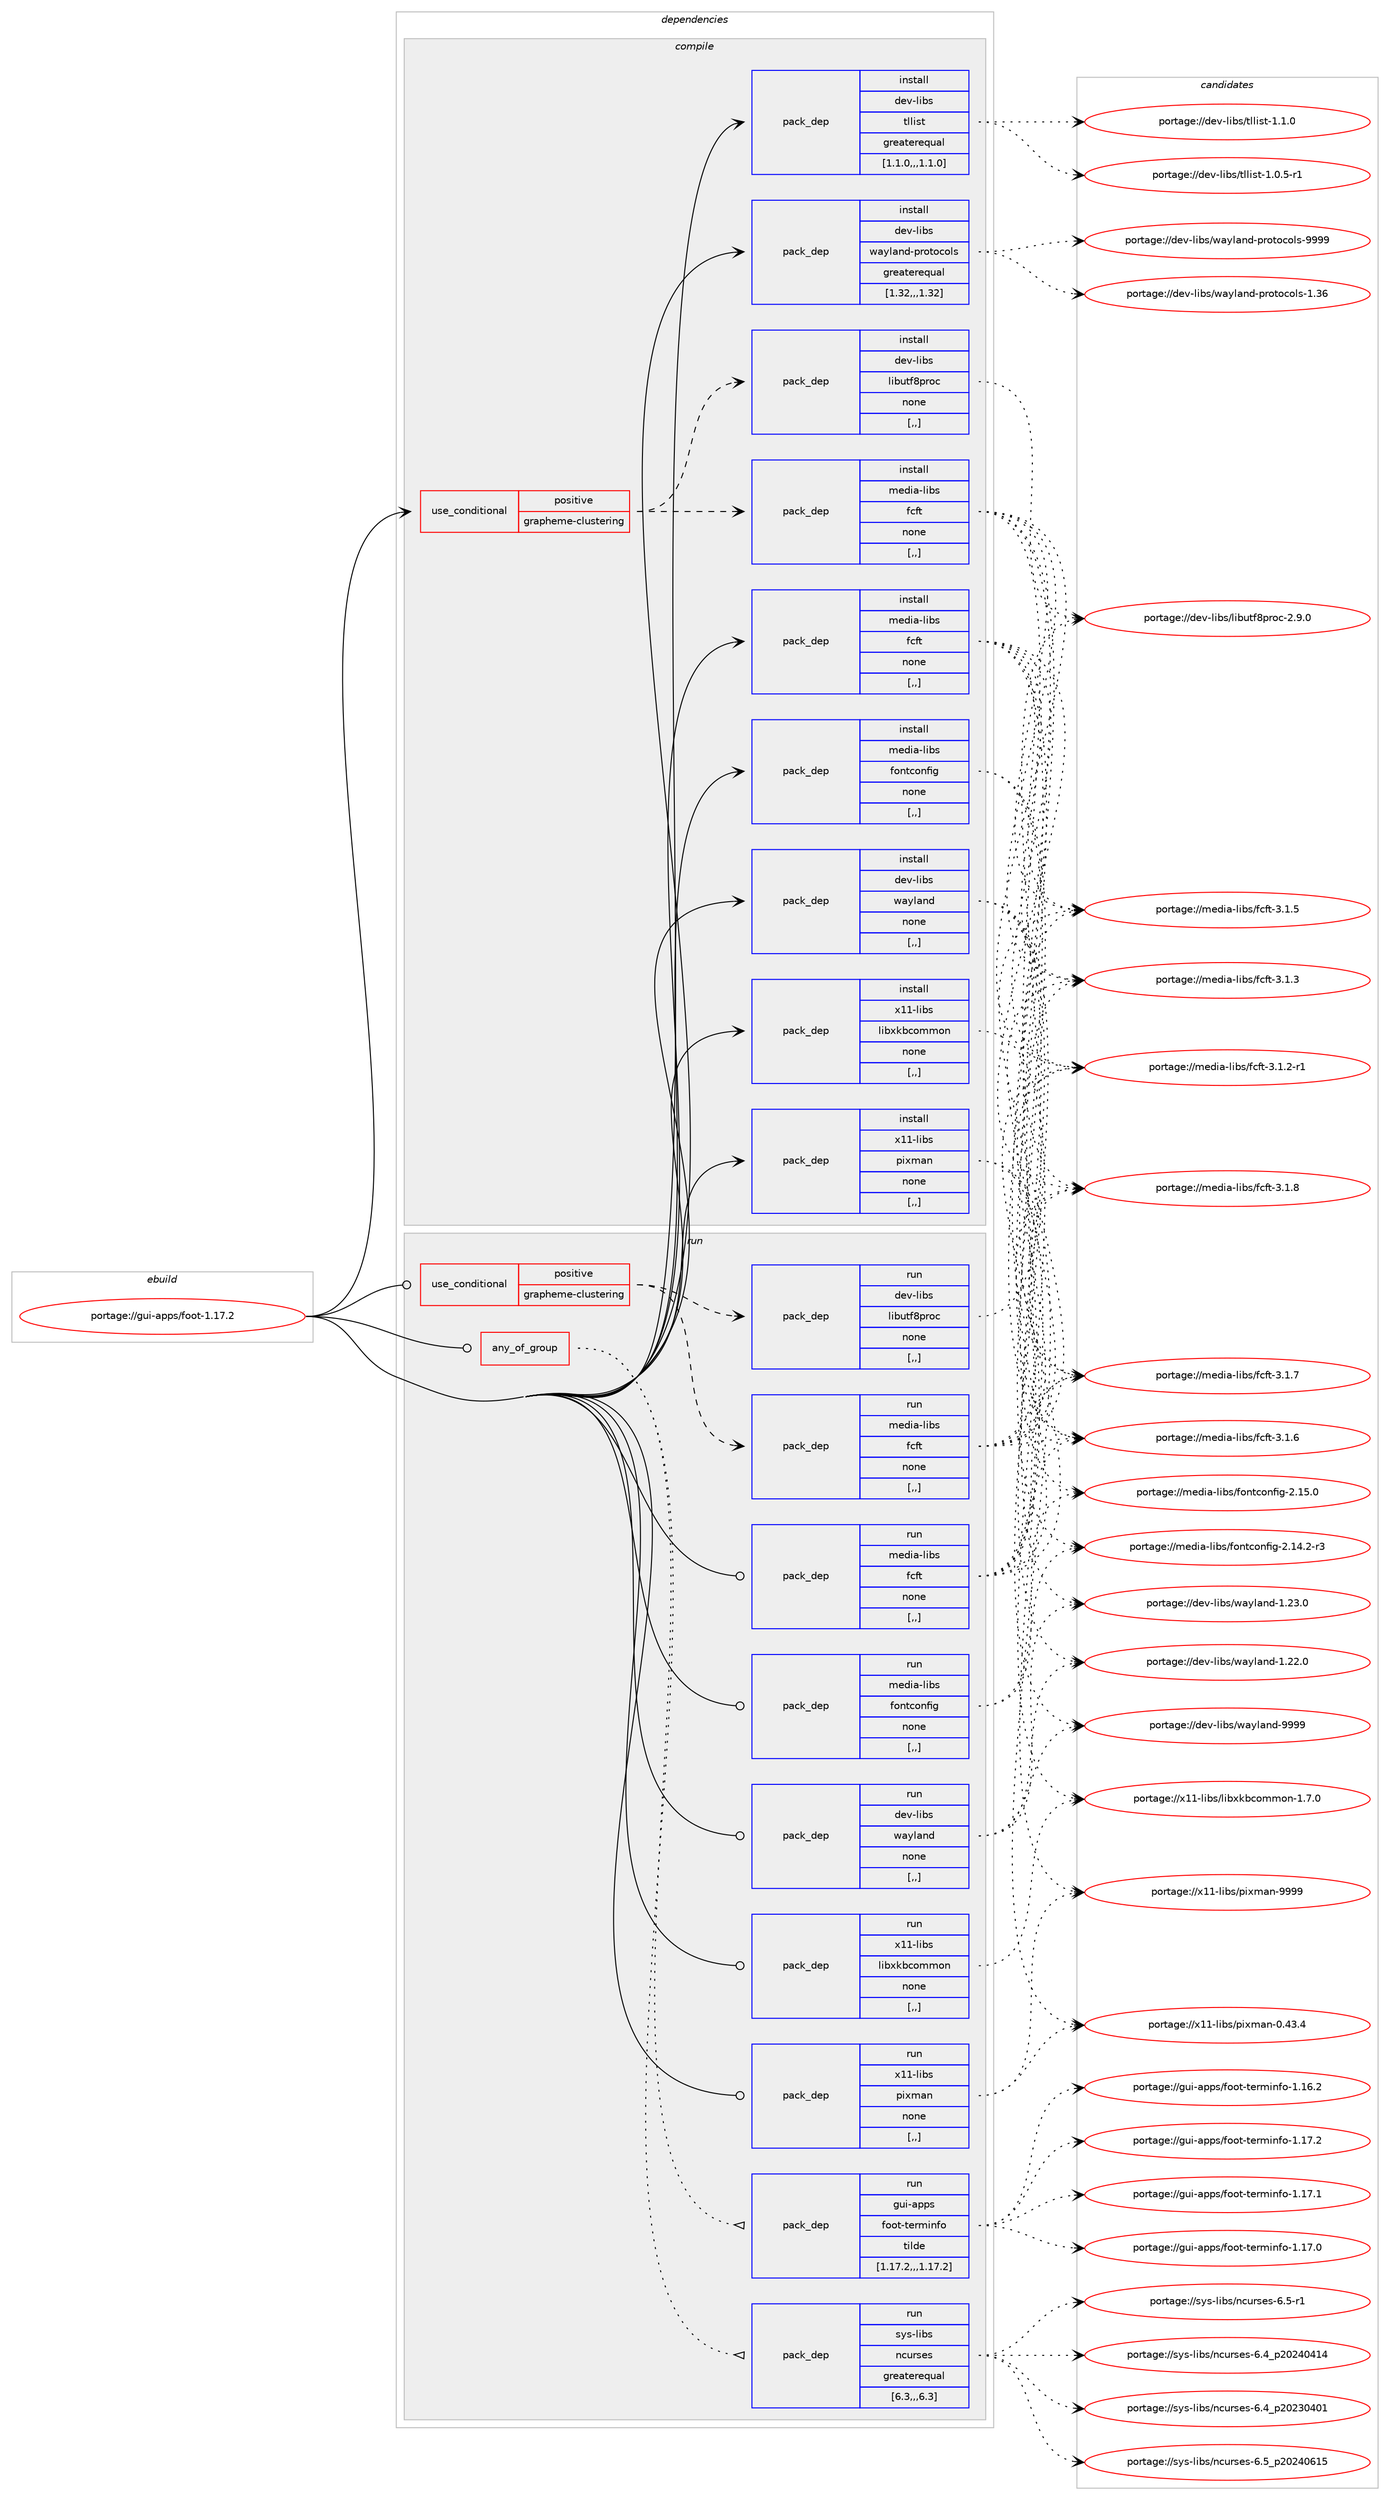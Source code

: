 digraph prolog {

# *************
# Graph options
# *************

newrank=true;
concentrate=true;
compound=true;
graph [rankdir=LR,fontname=Helvetica,fontsize=10,ranksep=1.5];#, ranksep=2.5, nodesep=0.2];
edge  [arrowhead=vee];
node  [fontname=Helvetica,fontsize=10];

# **********
# The ebuild
# **********

subgraph cluster_leftcol {
color=gray;
label=<<i>ebuild</i>>;
id [label="portage://gui-apps/foot-1.17.2", color=red, width=4, href="../gui-apps/foot-1.17.2.svg"];
}

# ****************
# The dependencies
# ****************

subgraph cluster_midcol {
color=gray;
label=<<i>dependencies</i>>;
subgraph cluster_compile {
fillcolor="#eeeeee";
style=filled;
label=<<i>compile</i>>;
subgraph cond66183 {
dependency242289 [label=<<TABLE BORDER="0" CELLBORDER="1" CELLSPACING="0" CELLPADDING="4"><TR><TD ROWSPAN="3" CELLPADDING="10">use_conditional</TD></TR><TR><TD>positive</TD></TR><TR><TD>grapheme-clustering</TD></TR></TABLE>>, shape=none, color=red];
subgraph pack174560 {
dependency242290 [label=<<TABLE BORDER="0" CELLBORDER="1" CELLSPACING="0" CELLPADDING="4" WIDTH="220"><TR><TD ROWSPAN="6" CELLPADDING="30">pack_dep</TD></TR><TR><TD WIDTH="110">install</TD></TR><TR><TD>dev-libs</TD></TR><TR><TD>libutf8proc</TD></TR><TR><TD>none</TD></TR><TR><TD>[,,]</TD></TR></TABLE>>, shape=none, color=blue];
}
dependency242289:e -> dependency242290:w [weight=20,style="dashed",arrowhead="vee"];
subgraph pack174561 {
dependency242291 [label=<<TABLE BORDER="0" CELLBORDER="1" CELLSPACING="0" CELLPADDING="4" WIDTH="220"><TR><TD ROWSPAN="6" CELLPADDING="30">pack_dep</TD></TR><TR><TD WIDTH="110">install</TD></TR><TR><TD>media-libs</TD></TR><TR><TD>fcft</TD></TR><TR><TD>none</TD></TR><TR><TD>[,,]</TD></TR></TABLE>>, shape=none, color=blue];
}
dependency242289:e -> dependency242291:w [weight=20,style="dashed",arrowhead="vee"];
}
id:e -> dependency242289:w [weight=20,style="solid",arrowhead="vee"];
subgraph pack174562 {
dependency242292 [label=<<TABLE BORDER="0" CELLBORDER="1" CELLSPACING="0" CELLPADDING="4" WIDTH="220"><TR><TD ROWSPAN="6" CELLPADDING="30">pack_dep</TD></TR><TR><TD WIDTH="110">install</TD></TR><TR><TD>dev-libs</TD></TR><TR><TD>tllist</TD></TR><TR><TD>greaterequal</TD></TR><TR><TD>[1.1.0,,,1.1.0]</TD></TR></TABLE>>, shape=none, color=blue];
}
id:e -> dependency242292:w [weight=20,style="solid",arrowhead="vee"];
subgraph pack174563 {
dependency242293 [label=<<TABLE BORDER="0" CELLBORDER="1" CELLSPACING="0" CELLPADDING="4" WIDTH="220"><TR><TD ROWSPAN="6" CELLPADDING="30">pack_dep</TD></TR><TR><TD WIDTH="110">install</TD></TR><TR><TD>dev-libs</TD></TR><TR><TD>wayland</TD></TR><TR><TD>none</TD></TR><TR><TD>[,,]</TD></TR></TABLE>>, shape=none, color=blue];
}
id:e -> dependency242293:w [weight=20,style="solid",arrowhead="vee"];
subgraph pack174564 {
dependency242294 [label=<<TABLE BORDER="0" CELLBORDER="1" CELLSPACING="0" CELLPADDING="4" WIDTH="220"><TR><TD ROWSPAN="6" CELLPADDING="30">pack_dep</TD></TR><TR><TD WIDTH="110">install</TD></TR><TR><TD>dev-libs</TD></TR><TR><TD>wayland-protocols</TD></TR><TR><TD>greaterequal</TD></TR><TR><TD>[1.32,,,1.32]</TD></TR></TABLE>>, shape=none, color=blue];
}
id:e -> dependency242294:w [weight=20,style="solid",arrowhead="vee"];
subgraph pack174565 {
dependency242295 [label=<<TABLE BORDER="0" CELLBORDER="1" CELLSPACING="0" CELLPADDING="4" WIDTH="220"><TR><TD ROWSPAN="6" CELLPADDING="30">pack_dep</TD></TR><TR><TD WIDTH="110">install</TD></TR><TR><TD>media-libs</TD></TR><TR><TD>fcft</TD></TR><TR><TD>none</TD></TR><TR><TD>[,,]</TD></TR></TABLE>>, shape=none, color=blue];
}
id:e -> dependency242295:w [weight=20,style="solid",arrowhead="vee"];
subgraph pack174566 {
dependency242296 [label=<<TABLE BORDER="0" CELLBORDER="1" CELLSPACING="0" CELLPADDING="4" WIDTH="220"><TR><TD ROWSPAN="6" CELLPADDING="30">pack_dep</TD></TR><TR><TD WIDTH="110">install</TD></TR><TR><TD>media-libs</TD></TR><TR><TD>fontconfig</TD></TR><TR><TD>none</TD></TR><TR><TD>[,,]</TD></TR></TABLE>>, shape=none, color=blue];
}
id:e -> dependency242296:w [weight=20,style="solid",arrowhead="vee"];
subgraph pack174567 {
dependency242297 [label=<<TABLE BORDER="0" CELLBORDER="1" CELLSPACING="0" CELLPADDING="4" WIDTH="220"><TR><TD ROWSPAN="6" CELLPADDING="30">pack_dep</TD></TR><TR><TD WIDTH="110">install</TD></TR><TR><TD>x11-libs</TD></TR><TR><TD>libxkbcommon</TD></TR><TR><TD>none</TD></TR><TR><TD>[,,]</TD></TR></TABLE>>, shape=none, color=blue];
}
id:e -> dependency242297:w [weight=20,style="solid",arrowhead="vee"];
subgraph pack174568 {
dependency242298 [label=<<TABLE BORDER="0" CELLBORDER="1" CELLSPACING="0" CELLPADDING="4" WIDTH="220"><TR><TD ROWSPAN="6" CELLPADDING="30">pack_dep</TD></TR><TR><TD WIDTH="110">install</TD></TR><TR><TD>x11-libs</TD></TR><TR><TD>pixman</TD></TR><TR><TD>none</TD></TR><TR><TD>[,,]</TD></TR></TABLE>>, shape=none, color=blue];
}
id:e -> dependency242298:w [weight=20,style="solid",arrowhead="vee"];
}
subgraph cluster_compileandrun {
fillcolor="#eeeeee";
style=filled;
label=<<i>compile and run</i>>;
}
subgraph cluster_run {
fillcolor="#eeeeee";
style=filled;
label=<<i>run</i>>;
subgraph any1386 {
dependency242299 [label=<<TABLE BORDER="0" CELLBORDER="1" CELLSPACING="0" CELLPADDING="4"><TR><TD CELLPADDING="10">any_of_group</TD></TR></TABLE>>, shape=none, color=red];subgraph pack174569 {
dependency242300 [label=<<TABLE BORDER="0" CELLBORDER="1" CELLSPACING="0" CELLPADDING="4" WIDTH="220"><TR><TD ROWSPAN="6" CELLPADDING="30">pack_dep</TD></TR><TR><TD WIDTH="110">run</TD></TR><TR><TD>sys-libs</TD></TR><TR><TD>ncurses</TD></TR><TR><TD>greaterequal</TD></TR><TR><TD>[6.3,,,6.3]</TD></TR></TABLE>>, shape=none, color=blue];
}
dependency242299:e -> dependency242300:w [weight=20,style="dotted",arrowhead="oinv"];
subgraph pack174570 {
dependency242301 [label=<<TABLE BORDER="0" CELLBORDER="1" CELLSPACING="0" CELLPADDING="4" WIDTH="220"><TR><TD ROWSPAN="6" CELLPADDING="30">pack_dep</TD></TR><TR><TD WIDTH="110">run</TD></TR><TR><TD>gui-apps</TD></TR><TR><TD>foot-terminfo</TD></TR><TR><TD>tilde</TD></TR><TR><TD>[1.17.2,,,1.17.2]</TD></TR></TABLE>>, shape=none, color=blue];
}
dependency242299:e -> dependency242301:w [weight=20,style="dotted",arrowhead="oinv"];
}
id:e -> dependency242299:w [weight=20,style="solid",arrowhead="odot"];
subgraph cond66184 {
dependency242302 [label=<<TABLE BORDER="0" CELLBORDER="1" CELLSPACING="0" CELLPADDING="4"><TR><TD ROWSPAN="3" CELLPADDING="10">use_conditional</TD></TR><TR><TD>positive</TD></TR><TR><TD>grapheme-clustering</TD></TR></TABLE>>, shape=none, color=red];
subgraph pack174571 {
dependency242303 [label=<<TABLE BORDER="0" CELLBORDER="1" CELLSPACING="0" CELLPADDING="4" WIDTH="220"><TR><TD ROWSPAN="6" CELLPADDING="30">pack_dep</TD></TR><TR><TD WIDTH="110">run</TD></TR><TR><TD>dev-libs</TD></TR><TR><TD>libutf8proc</TD></TR><TR><TD>none</TD></TR><TR><TD>[,,]</TD></TR></TABLE>>, shape=none, color=blue];
}
dependency242302:e -> dependency242303:w [weight=20,style="dashed",arrowhead="vee"];
subgraph pack174572 {
dependency242304 [label=<<TABLE BORDER="0" CELLBORDER="1" CELLSPACING="0" CELLPADDING="4" WIDTH="220"><TR><TD ROWSPAN="6" CELLPADDING="30">pack_dep</TD></TR><TR><TD WIDTH="110">run</TD></TR><TR><TD>media-libs</TD></TR><TR><TD>fcft</TD></TR><TR><TD>none</TD></TR><TR><TD>[,,]</TD></TR></TABLE>>, shape=none, color=blue];
}
dependency242302:e -> dependency242304:w [weight=20,style="dashed",arrowhead="vee"];
}
id:e -> dependency242302:w [weight=20,style="solid",arrowhead="odot"];
subgraph pack174573 {
dependency242305 [label=<<TABLE BORDER="0" CELLBORDER="1" CELLSPACING="0" CELLPADDING="4" WIDTH="220"><TR><TD ROWSPAN="6" CELLPADDING="30">pack_dep</TD></TR><TR><TD WIDTH="110">run</TD></TR><TR><TD>dev-libs</TD></TR><TR><TD>wayland</TD></TR><TR><TD>none</TD></TR><TR><TD>[,,]</TD></TR></TABLE>>, shape=none, color=blue];
}
id:e -> dependency242305:w [weight=20,style="solid",arrowhead="odot"];
subgraph pack174574 {
dependency242306 [label=<<TABLE BORDER="0" CELLBORDER="1" CELLSPACING="0" CELLPADDING="4" WIDTH="220"><TR><TD ROWSPAN="6" CELLPADDING="30">pack_dep</TD></TR><TR><TD WIDTH="110">run</TD></TR><TR><TD>media-libs</TD></TR><TR><TD>fcft</TD></TR><TR><TD>none</TD></TR><TR><TD>[,,]</TD></TR></TABLE>>, shape=none, color=blue];
}
id:e -> dependency242306:w [weight=20,style="solid",arrowhead="odot"];
subgraph pack174575 {
dependency242307 [label=<<TABLE BORDER="0" CELLBORDER="1" CELLSPACING="0" CELLPADDING="4" WIDTH="220"><TR><TD ROWSPAN="6" CELLPADDING="30">pack_dep</TD></TR><TR><TD WIDTH="110">run</TD></TR><TR><TD>media-libs</TD></TR><TR><TD>fontconfig</TD></TR><TR><TD>none</TD></TR><TR><TD>[,,]</TD></TR></TABLE>>, shape=none, color=blue];
}
id:e -> dependency242307:w [weight=20,style="solid",arrowhead="odot"];
subgraph pack174576 {
dependency242308 [label=<<TABLE BORDER="0" CELLBORDER="1" CELLSPACING="0" CELLPADDING="4" WIDTH="220"><TR><TD ROWSPAN="6" CELLPADDING="30">pack_dep</TD></TR><TR><TD WIDTH="110">run</TD></TR><TR><TD>x11-libs</TD></TR><TR><TD>libxkbcommon</TD></TR><TR><TD>none</TD></TR><TR><TD>[,,]</TD></TR></TABLE>>, shape=none, color=blue];
}
id:e -> dependency242308:w [weight=20,style="solid",arrowhead="odot"];
subgraph pack174577 {
dependency242309 [label=<<TABLE BORDER="0" CELLBORDER="1" CELLSPACING="0" CELLPADDING="4" WIDTH="220"><TR><TD ROWSPAN="6" CELLPADDING="30">pack_dep</TD></TR><TR><TD WIDTH="110">run</TD></TR><TR><TD>x11-libs</TD></TR><TR><TD>pixman</TD></TR><TR><TD>none</TD></TR><TR><TD>[,,]</TD></TR></TABLE>>, shape=none, color=blue];
}
id:e -> dependency242309:w [weight=20,style="solid",arrowhead="odot"];
}
}

# **************
# The candidates
# **************

subgraph cluster_choices {
rank=same;
color=gray;
label=<<i>candidates</i>>;

subgraph choice174560 {
color=black;
nodesep=1;
choice100101118451081059811547108105981171161025611211411199455046574648 [label="portage://dev-libs/libutf8proc-2.9.0", color=red, width=4,href="../dev-libs/libutf8proc-2.9.0.svg"];
dependency242290:e -> choice100101118451081059811547108105981171161025611211411199455046574648:w [style=dotted,weight="100"];
}
subgraph choice174561 {
color=black;
nodesep=1;
choice1091011001059745108105981154710299102116455146494656 [label="portage://media-libs/fcft-3.1.8", color=red, width=4,href="../media-libs/fcft-3.1.8.svg"];
choice1091011001059745108105981154710299102116455146494655 [label="portage://media-libs/fcft-3.1.7", color=red, width=4,href="../media-libs/fcft-3.1.7.svg"];
choice1091011001059745108105981154710299102116455146494654 [label="portage://media-libs/fcft-3.1.6", color=red, width=4,href="../media-libs/fcft-3.1.6.svg"];
choice1091011001059745108105981154710299102116455146494653 [label="portage://media-libs/fcft-3.1.5", color=red, width=4,href="../media-libs/fcft-3.1.5.svg"];
choice1091011001059745108105981154710299102116455146494651 [label="portage://media-libs/fcft-3.1.3", color=red, width=4,href="../media-libs/fcft-3.1.3.svg"];
choice10910110010597451081059811547102991021164551464946504511449 [label="portage://media-libs/fcft-3.1.2-r1", color=red, width=4,href="../media-libs/fcft-3.1.2-r1.svg"];
dependency242291:e -> choice1091011001059745108105981154710299102116455146494656:w [style=dotted,weight="100"];
dependency242291:e -> choice1091011001059745108105981154710299102116455146494655:w [style=dotted,weight="100"];
dependency242291:e -> choice1091011001059745108105981154710299102116455146494654:w [style=dotted,weight="100"];
dependency242291:e -> choice1091011001059745108105981154710299102116455146494653:w [style=dotted,weight="100"];
dependency242291:e -> choice1091011001059745108105981154710299102116455146494651:w [style=dotted,weight="100"];
dependency242291:e -> choice10910110010597451081059811547102991021164551464946504511449:w [style=dotted,weight="100"];
}
subgraph choice174562 {
color=black;
nodesep=1;
choice100101118451081059811547116108108105115116454946494648 [label="portage://dev-libs/tllist-1.1.0", color=red, width=4,href="../dev-libs/tllist-1.1.0.svg"];
choice1001011184510810598115471161081081051151164549464846534511449 [label="portage://dev-libs/tllist-1.0.5-r1", color=red, width=4,href="../dev-libs/tllist-1.0.5-r1.svg"];
dependency242292:e -> choice100101118451081059811547116108108105115116454946494648:w [style=dotted,weight="100"];
dependency242292:e -> choice1001011184510810598115471161081081051151164549464846534511449:w [style=dotted,weight="100"];
}
subgraph choice174563 {
color=black;
nodesep=1;
choice10010111845108105981154711997121108971101004557575757 [label="portage://dev-libs/wayland-9999", color=red, width=4,href="../dev-libs/wayland-9999.svg"];
choice100101118451081059811547119971211089711010045494650514648 [label="portage://dev-libs/wayland-1.23.0", color=red, width=4,href="../dev-libs/wayland-1.23.0.svg"];
choice100101118451081059811547119971211089711010045494650504648 [label="portage://dev-libs/wayland-1.22.0", color=red, width=4,href="../dev-libs/wayland-1.22.0.svg"];
dependency242293:e -> choice10010111845108105981154711997121108971101004557575757:w [style=dotted,weight="100"];
dependency242293:e -> choice100101118451081059811547119971211089711010045494650514648:w [style=dotted,weight="100"];
dependency242293:e -> choice100101118451081059811547119971211089711010045494650504648:w [style=dotted,weight="100"];
}
subgraph choice174564 {
color=black;
nodesep=1;
choice100101118451081059811547119971211089711010045112114111116111991111081154557575757 [label="portage://dev-libs/wayland-protocols-9999", color=red, width=4,href="../dev-libs/wayland-protocols-9999.svg"];
choice100101118451081059811547119971211089711010045112114111116111991111081154549465154 [label="portage://dev-libs/wayland-protocols-1.36", color=red, width=4,href="../dev-libs/wayland-protocols-1.36.svg"];
dependency242294:e -> choice100101118451081059811547119971211089711010045112114111116111991111081154557575757:w [style=dotted,weight="100"];
dependency242294:e -> choice100101118451081059811547119971211089711010045112114111116111991111081154549465154:w [style=dotted,weight="100"];
}
subgraph choice174565 {
color=black;
nodesep=1;
choice1091011001059745108105981154710299102116455146494656 [label="portage://media-libs/fcft-3.1.8", color=red, width=4,href="../media-libs/fcft-3.1.8.svg"];
choice1091011001059745108105981154710299102116455146494655 [label="portage://media-libs/fcft-3.1.7", color=red, width=4,href="../media-libs/fcft-3.1.7.svg"];
choice1091011001059745108105981154710299102116455146494654 [label="portage://media-libs/fcft-3.1.6", color=red, width=4,href="../media-libs/fcft-3.1.6.svg"];
choice1091011001059745108105981154710299102116455146494653 [label="portage://media-libs/fcft-3.1.5", color=red, width=4,href="../media-libs/fcft-3.1.5.svg"];
choice1091011001059745108105981154710299102116455146494651 [label="portage://media-libs/fcft-3.1.3", color=red, width=4,href="../media-libs/fcft-3.1.3.svg"];
choice10910110010597451081059811547102991021164551464946504511449 [label="portage://media-libs/fcft-3.1.2-r1", color=red, width=4,href="../media-libs/fcft-3.1.2-r1.svg"];
dependency242295:e -> choice1091011001059745108105981154710299102116455146494656:w [style=dotted,weight="100"];
dependency242295:e -> choice1091011001059745108105981154710299102116455146494655:w [style=dotted,weight="100"];
dependency242295:e -> choice1091011001059745108105981154710299102116455146494654:w [style=dotted,weight="100"];
dependency242295:e -> choice1091011001059745108105981154710299102116455146494653:w [style=dotted,weight="100"];
dependency242295:e -> choice1091011001059745108105981154710299102116455146494651:w [style=dotted,weight="100"];
dependency242295:e -> choice10910110010597451081059811547102991021164551464946504511449:w [style=dotted,weight="100"];
}
subgraph choice174566 {
color=black;
nodesep=1;
choice109101100105974510810598115471021111101169911111010210510345504649534648 [label="portage://media-libs/fontconfig-2.15.0", color=red, width=4,href="../media-libs/fontconfig-2.15.0.svg"];
choice1091011001059745108105981154710211111011699111110102105103455046495246504511451 [label="portage://media-libs/fontconfig-2.14.2-r3", color=red, width=4,href="../media-libs/fontconfig-2.14.2-r3.svg"];
dependency242296:e -> choice109101100105974510810598115471021111101169911111010210510345504649534648:w [style=dotted,weight="100"];
dependency242296:e -> choice1091011001059745108105981154710211111011699111110102105103455046495246504511451:w [style=dotted,weight="100"];
}
subgraph choice174567 {
color=black;
nodesep=1;
choice1204949451081059811547108105981201079899111109109111110454946554648 [label="portage://x11-libs/libxkbcommon-1.7.0", color=red, width=4,href="../x11-libs/libxkbcommon-1.7.0.svg"];
dependency242297:e -> choice1204949451081059811547108105981201079899111109109111110454946554648:w [style=dotted,weight="100"];
}
subgraph choice174568 {
color=black;
nodesep=1;
choice1204949451081059811547112105120109971104557575757 [label="portage://x11-libs/pixman-9999", color=red, width=4,href="../x11-libs/pixman-9999.svg"];
choice12049494510810598115471121051201099711045484652514652 [label="portage://x11-libs/pixman-0.43.4", color=red, width=4,href="../x11-libs/pixman-0.43.4.svg"];
dependency242298:e -> choice1204949451081059811547112105120109971104557575757:w [style=dotted,weight="100"];
dependency242298:e -> choice12049494510810598115471121051201099711045484652514652:w [style=dotted,weight="100"];
}
subgraph choice174569 {
color=black;
nodesep=1;
choice1151211154510810598115471109911711411510111545544653951125048505248544953 [label="portage://sys-libs/ncurses-6.5_p20240615", color=red, width=4,href="../sys-libs/ncurses-6.5_p20240615.svg"];
choice11512111545108105981154711099117114115101115455446534511449 [label="portage://sys-libs/ncurses-6.5-r1", color=red, width=4,href="../sys-libs/ncurses-6.5-r1.svg"];
choice1151211154510810598115471109911711411510111545544652951125048505248524952 [label="portage://sys-libs/ncurses-6.4_p20240414", color=red, width=4,href="../sys-libs/ncurses-6.4_p20240414.svg"];
choice1151211154510810598115471109911711411510111545544652951125048505148524849 [label="portage://sys-libs/ncurses-6.4_p20230401", color=red, width=4,href="../sys-libs/ncurses-6.4_p20230401.svg"];
dependency242300:e -> choice1151211154510810598115471109911711411510111545544653951125048505248544953:w [style=dotted,weight="100"];
dependency242300:e -> choice11512111545108105981154711099117114115101115455446534511449:w [style=dotted,weight="100"];
dependency242300:e -> choice1151211154510810598115471109911711411510111545544652951125048505248524952:w [style=dotted,weight="100"];
dependency242300:e -> choice1151211154510810598115471109911711411510111545544652951125048505148524849:w [style=dotted,weight="100"];
}
subgraph choice174570 {
color=black;
nodesep=1;
choice1031171054597112112115471021111111164511610111410910511010211145494649554650 [label="portage://gui-apps/foot-terminfo-1.17.2", color=red, width=4,href="../gui-apps/foot-terminfo-1.17.2.svg"];
choice1031171054597112112115471021111111164511610111410910511010211145494649554649 [label="portage://gui-apps/foot-terminfo-1.17.1", color=red, width=4,href="../gui-apps/foot-terminfo-1.17.1.svg"];
choice1031171054597112112115471021111111164511610111410910511010211145494649554648 [label="portage://gui-apps/foot-terminfo-1.17.0", color=red, width=4,href="../gui-apps/foot-terminfo-1.17.0.svg"];
choice1031171054597112112115471021111111164511610111410910511010211145494649544650 [label="portage://gui-apps/foot-terminfo-1.16.2", color=red, width=4,href="../gui-apps/foot-terminfo-1.16.2.svg"];
dependency242301:e -> choice1031171054597112112115471021111111164511610111410910511010211145494649554650:w [style=dotted,weight="100"];
dependency242301:e -> choice1031171054597112112115471021111111164511610111410910511010211145494649554649:w [style=dotted,weight="100"];
dependency242301:e -> choice1031171054597112112115471021111111164511610111410910511010211145494649554648:w [style=dotted,weight="100"];
dependency242301:e -> choice1031171054597112112115471021111111164511610111410910511010211145494649544650:w [style=dotted,weight="100"];
}
subgraph choice174571 {
color=black;
nodesep=1;
choice100101118451081059811547108105981171161025611211411199455046574648 [label="portage://dev-libs/libutf8proc-2.9.0", color=red, width=4,href="../dev-libs/libutf8proc-2.9.0.svg"];
dependency242303:e -> choice100101118451081059811547108105981171161025611211411199455046574648:w [style=dotted,weight="100"];
}
subgraph choice174572 {
color=black;
nodesep=1;
choice1091011001059745108105981154710299102116455146494656 [label="portage://media-libs/fcft-3.1.8", color=red, width=4,href="../media-libs/fcft-3.1.8.svg"];
choice1091011001059745108105981154710299102116455146494655 [label="portage://media-libs/fcft-3.1.7", color=red, width=4,href="../media-libs/fcft-3.1.7.svg"];
choice1091011001059745108105981154710299102116455146494654 [label="portage://media-libs/fcft-3.1.6", color=red, width=4,href="../media-libs/fcft-3.1.6.svg"];
choice1091011001059745108105981154710299102116455146494653 [label="portage://media-libs/fcft-3.1.5", color=red, width=4,href="../media-libs/fcft-3.1.5.svg"];
choice1091011001059745108105981154710299102116455146494651 [label="portage://media-libs/fcft-3.1.3", color=red, width=4,href="../media-libs/fcft-3.1.3.svg"];
choice10910110010597451081059811547102991021164551464946504511449 [label="portage://media-libs/fcft-3.1.2-r1", color=red, width=4,href="../media-libs/fcft-3.1.2-r1.svg"];
dependency242304:e -> choice1091011001059745108105981154710299102116455146494656:w [style=dotted,weight="100"];
dependency242304:e -> choice1091011001059745108105981154710299102116455146494655:w [style=dotted,weight="100"];
dependency242304:e -> choice1091011001059745108105981154710299102116455146494654:w [style=dotted,weight="100"];
dependency242304:e -> choice1091011001059745108105981154710299102116455146494653:w [style=dotted,weight="100"];
dependency242304:e -> choice1091011001059745108105981154710299102116455146494651:w [style=dotted,weight="100"];
dependency242304:e -> choice10910110010597451081059811547102991021164551464946504511449:w [style=dotted,weight="100"];
}
subgraph choice174573 {
color=black;
nodesep=1;
choice10010111845108105981154711997121108971101004557575757 [label="portage://dev-libs/wayland-9999", color=red, width=4,href="../dev-libs/wayland-9999.svg"];
choice100101118451081059811547119971211089711010045494650514648 [label="portage://dev-libs/wayland-1.23.0", color=red, width=4,href="../dev-libs/wayland-1.23.0.svg"];
choice100101118451081059811547119971211089711010045494650504648 [label="portage://dev-libs/wayland-1.22.0", color=red, width=4,href="../dev-libs/wayland-1.22.0.svg"];
dependency242305:e -> choice10010111845108105981154711997121108971101004557575757:w [style=dotted,weight="100"];
dependency242305:e -> choice100101118451081059811547119971211089711010045494650514648:w [style=dotted,weight="100"];
dependency242305:e -> choice100101118451081059811547119971211089711010045494650504648:w [style=dotted,weight="100"];
}
subgraph choice174574 {
color=black;
nodesep=1;
choice1091011001059745108105981154710299102116455146494656 [label="portage://media-libs/fcft-3.1.8", color=red, width=4,href="../media-libs/fcft-3.1.8.svg"];
choice1091011001059745108105981154710299102116455146494655 [label="portage://media-libs/fcft-3.1.7", color=red, width=4,href="../media-libs/fcft-3.1.7.svg"];
choice1091011001059745108105981154710299102116455146494654 [label="portage://media-libs/fcft-3.1.6", color=red, width=4,href="../media-libs/fcft-3.1.6.svg"];
choice1091011001059745108105981154710299102116455146494653 [label="portage://media-libs/fcft-3.1.5", color=red, width=4,href="../media-libs/fcft-3.1.5.svg"];
choice1091011001059745108105981154710299102116455146494651 [label="portage://media-libs/fcft-3.1.3", color=red, width=4,href="../media-libs/fcft-3.1.3.svg"];
choice10910110010597451081059811547102991021164551464946504511449 [label="portage://media-libs/fcft-3.1.2-r1", color=red, width=4,href="../media-libs/fcft-3.1.2-r1.svg"];
dependency242306:e -> choice1091011001059745108105981154710299102116455146494656:w [style=dotted,weight="100"];
dependency242306:e -> choice1091011001059745108105981154710299102116455146494655:w [style=dotted,weight="100"];
dependency242306:e -> choice1091011001059745108105981154710299102116455146494654:w [style=dotted,weight="100"];
dependency242306:e -> choice1091011001059745108105981154710299102116455146494653:w [style=dotted,weight="100"];
dependency242306:e -> choice1091011001059745108105981154710299102116455146494651:w [style=dotted,weight="100"];
dependency242306:e -> choice10910110010597451081059811547102991021164551464946504511449:w [style=dotted,weight="100"];
}
subgraph choice174575 {
color=black;
nodesep=1;
choice109101100105974510810598115471021111101169911111010210510345504649534648 [label="portage://media-libs/fontconfig-2.15.0", color=red, width=4,href="../media-libs/fontconfig-2.15.0.svg"];
choice1091011001059745108105981154710211111011699111110102105103455046495246504511451 [label="portage://media-libs/fontconfig-2.14.2-r3", color=red, width=4,href="../media-libs/fontconfig-2.14.2-r3.svg"];
dependency242307:e -> choice109101100105974510810598115471021111101169911111010210510345504649534648:w [style=dotted,weight="100"];
dependency242307:e -> choice1091011001059745108105981154710211111011699111110102105103455046495246504511451:w [style=dotted,weight="100"];
}
subgraph choice174576 {
color=black;
nodesep=1;
choice1204949451081059811547108105981201079899111109109111110454946554648 [label="portage://x11-libs/libxkbcommon-1.7.0", color=red, width=4,href="../x11-libs/libxkbcommon-1.7.0.svg"];
dependency242308:e -> choice1204949451081059811547108105981201079899111109109111110454946554648:w [style=dotted,weight="100"];
}
subgraph choice174577 {
color=black;
nodesep=1;
choice1204949451081059811547112105120109971104557575757 [label="portage://x11-libs/pixman-9999", color=red, width=4,href="../x11-libs/pixman-9999.svg"];
choice12049494510810598115471121051201099711045484652514652 [label="portage://x11-libs/pixman-0.43.4", color=red, width=4,href="../x11-libs/pixman-0.43.4.svg"];
dependency242309:e -> choice1204949451081059811547112105120109971104557575757:w [style=dotted,weight="100"];
dependency242309:e -> choice12049494510810598115471121051201099711045484652514652:w [style=dotted,weight="100"];
}
}

}
